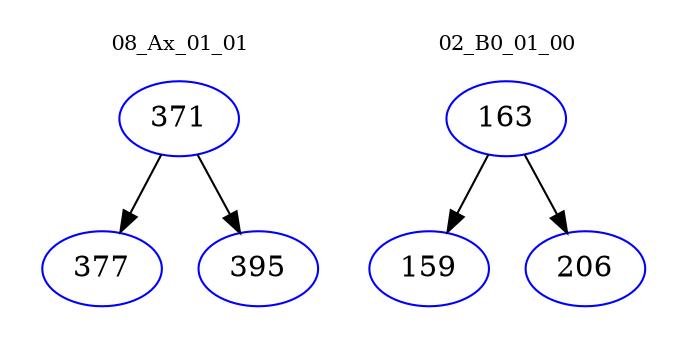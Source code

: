 digraph{
subgraph cluster_0 {
color = white
label = "08_Ax_01_01";
fontsize=10;
T0_371 [label="371", color="blue"]
T0_371 -> T0_377 [color="black"]
T0_377 [label="377", color="blue"]
T0_371 -> T0_395 [color="black"]
T0_395 [label="395", color="blue"]
}
subgraph cluster_1 {
color = white
label = "02_B0_01_00";
fontsize=10;
T1_163 [label="163", color="blue"]
T1_163 -> T1_159 [color="black"]
T1_159 [label="159", color="blue"]
T1_163 -> T1_206 [color="black"]
T1_206 [label="206", color="blue"]
}
}
